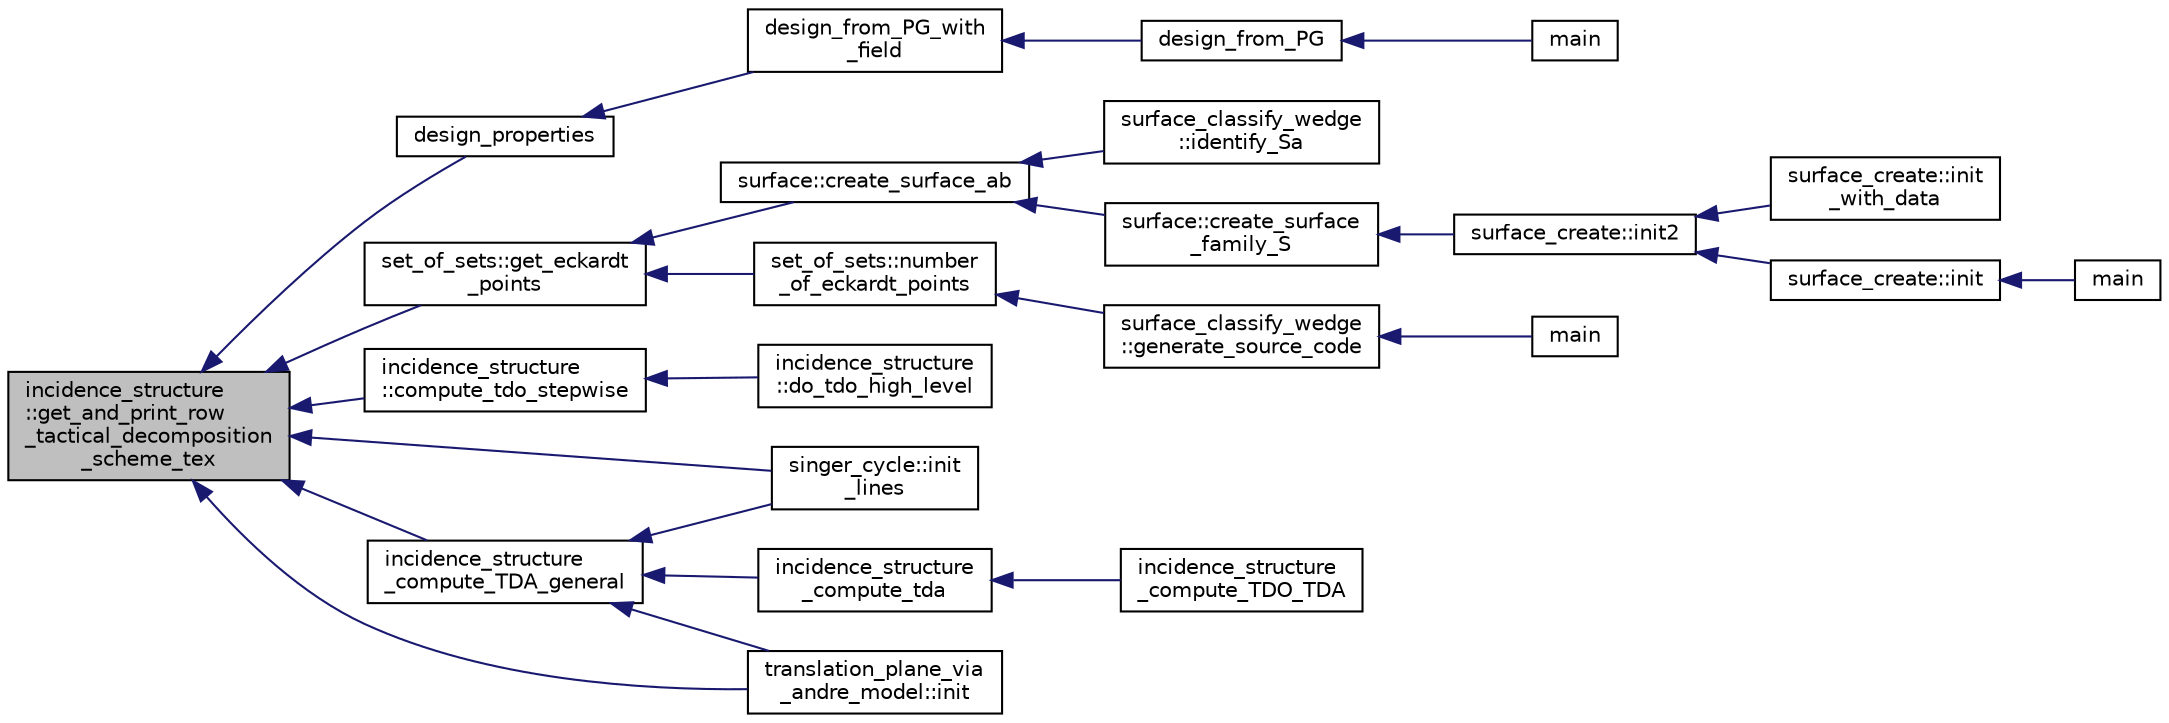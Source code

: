 digraph "incidence_structure::get_and_print_row_tactical_decomposition_scheme_tex"
{
  edge [fontname="Helvetica",fontsize="10",labelfontname="Helvetica",labelfontsize="10"];
  node [fontname="Helvetica",fontsize="10",shape=record];
  rankdir="LR";
  Node3126 [label="incidence_structure\l::get_and_print_row\l_tactical_decomposition\l_scheme_tex",height=0.2,width=0.4,color="black", fillcolor="grey75", style="filled", fontcolor="black"];
  Node3126 -> Node3127 [dir="back",color="midnightblue",fontsize="10",style="solid",fontname="Helvetica"];
  Node3127 [label="design_properties",height=0.2,width=0.4,color="black", fillcolor="white", style="filled",URL="$d9/dc2/apps_2combinatorics_2design_8_c.html#a7d7aac893d68b4a25d1ab91b57ae2af1"];
  Node3127 -> Node3128 [dir="back",color="midnightblue",fontsize="10",style="solid",fontname="Helvetica"];
  Node3128 [label="design_from_PG_with\l_field",height=0.2,width=0.4,color="black", fillcolor="white", style="filled",URL="$d9/dc2/apps_2combinatorics_2design_8_c.html#a5d0ddbe05228e631bc5fc469bc9ba6dd"];
  Node3128 -> Node3129 [dir="back",color="midnightblue",fontsize="10",style="solid",fontname="Helvetica"];
  Node3129 [label="design_from_PG",height=0.2,width=0.4,color="black", fillcolor="white", style="filled",URL="$d9/dc2/apps_2combinatorics_2design_8_c.html#aaac4564bcb168115351dacf8aefd1001"];
  Node3129 -> Node3130 [dir="back",color="midnightblue",fontsize="10",style="solid",fontname="Helvetica"];
  Node3130 [label="main",height=0.2,width=0.4,color="black", fillcolor="white", style="filled",URL="$d9/dc2/apps_2combinatorics_2design_8_c.html#a217dbf8b442f20279ea00b898af96f52"];
  Node3126 -> Node3131 [dir="back",color="midnightblue",fontsize="10",style="solid",fontname="Helvetica"];
  Node3131 [label="set_of_sets::get_eckardt\l_points",height=0.2,width=0.4,color="black", fillcolor="white", style="filled",URL="$da/dd6/classset__of__sets.html#af6713e71ef5a1b7cc7892d78900166c4"];
  Node3131 -> Node3132 [dir="back",color="midnightblue",fontsize="10",style="solid",fontname="Helvetica"];
  Node3132 [label="set_of_sets::number\l_of_eckardt_points",height=0.2,width=0.4,color="black", fillcolor="white", style="filled",URL="$da/dd6/classset__of__sets.html#acf1d8689cc8ef9c4987d86c78be68302"];
  Node3132 -> Node3133 [dir="back",color="midnightblue",fontsize="10",style="solid",fontname="Helvetica"];
  Node3133 [label="surface_classify_wedge\l::generate_source_code",height=0.2,width=0.4,color="black", fillcolor="white", style="filled",URL="$d7/d5c/classsurface__classify__wedge.html#a4cb31d5e7747571177fbdedf79631fd9"];
  Node3133 -> Node3134 [dir="back",color="midnightblue",fontsize="10",style="solid",fontname="Helvetica"];
  Node3134 [label="main",height=0.2,width=0.4,color="black", fillcolor="white", style="filled",URL="$df/df8/surface__classify_8_c.html#a217dbf8b442f20279ea00b898af96f52"];
  Node3131 -> Node3135 [dir="back",color="midnightblue",fontsize="10",style="solid",fontname="Helvetica"];
  Node3135 [label="surface::create_surface_ab",height=0.2,width=0.4,color="black", fillcolor="white", style="filled",URL="$d5/d88/classsurface.html#a9e0834d9fd3ea14957df1944ac40c847"];
  Node3135 -> Node3136 [dir="back",color="midnightblue",fontsize="10",style="solid",fontname="Helvetica"];
  Node3136 [label="surface::create_surface\l_family_S",height=0.2,width=0.4,color="black", fillcolor="white", style="filled",URL="$d5/d88/classsurface.html#a820199c4eab279fad1085a308550fa8f"];
  Node3136 -> Node3137 [dir="back",color="midnightblue",fontsize="10",style="solid",fontname="Helvetica"];
  Node3137 [label="surface_create::init2",height=0.2,width=0.4,color="black", fillcolor="white", style="filled",URL="$de/da4/classsurface__create.html#a0d600640f7dd62d5a6c36443effdab59"];
  Node3137 -> Node3138 [dir="back",color="midnightblue",fontsize="10",style="solid",fontname="Helvetica"];
  Node3138 [label="surface_create::init\l_with_data",height=0.2,width=0.4,color="black", fillcolor="white", style="filled",URL="$de/da4/classsurface__create.html#a9226f687139676532adb1aa971fbade2"];
  Node3137 -> Node3139 [dir="back",color="midnightblue",fontsize="10",style="solid",fontname="Helvetica"];
  Node3139 [label="surface_create::init",height=0.2,width=0.4,color="black", fillcolor="white", style="filled",URL="$de/da4/classsurface__create.html#ab0db5c12825f778e3caf8aa4da02eb06"];
  Node3139 -> Node3140 [dir="back",color="midnightblue",fontsize="10",style="solid",fontname="Helvetica"];
  Node3140 [label="main",height=0.2,width=0.4,color="black", fillcolor="white", style="filled",URL="$d2/dfa/create__surface__main_8_c.html#a217dbf8b442f20279ea00b898af96f52"];
  Node3135 -> Node3141 [dir="back",color="midnightblue",fontsize="10",style="solid",fontname="Helvetica"];
  Node3141 [label="surface_classify_wedge\l::identify_Sa",height=0.2,width=0.4,color="black", fillcolor="white", style="filled",URL="$d7/d5c/classsurface__classify__wedge.html#a8fdc22ea1850bd4da28ace84adb055a6"];
  Node3126 -> Node3142 [dir="back",color="midnightblue",fontsize="10",style="solid",fontname="Helvetica"];
  Node3142 [label="incidence_structure\l::compute_tdo_stepwise",height=0.2,width=0.4,color="black", fillcolor="white", style="filled",URL="$da/d8a/classincidence__structure.html#a91a7039b74c96b39bcd084b02181f191"];
  Node3142 -> Node3143 [dir="back",color="midnightblue",fontsize="10",style="solid",fontname="Helvetica"];
  Node3143 [label="incidence_structure\l::do_tdo_high_level",height=0.2,width=0.4,color="black", fillcolor="white", style="filled",URL="$da/d8a/classincidence__structure.html#a8840e820448ad980279f244a90888b77"];
  Node3126 -> Node3144 [dir="back",color="midnightblue",fontsize="10",style="solid",fontname="Helvetica"];
  Node3144 [label="incidence_structure\l_compute_TDA_general",height=0.2,width=0.4,color="black", fillcolor="white", style="filled",URL="$df/d74/tl__geometry_8h.html#a21ab759f6e646f3fe703c17f39361448"];
  Node3144 -> Node3145 [dir="back",color="midnightblue",fontsize="10",style="solid",fontname="Helvetica"];
  Node3145 [label="incidence_structure\l_compute_tda",height=0.2,width=0.4,color="black", fillcolor="white", style="filled",URL="$df/d74/tl__geometry_8h.html#ab3a7584f120bbaf752a5bd831d3ebf72"];
  Node3145 -> Node3146 [dir="back",color="midnightblue",fontsize="10",style="solid",fontname="Helvetica"];
  Node3146 [label="incidence_structure\l_compute_TDO_TDA",height=0.2,width=0.4,color="black", fillcolor="white", style="filled",URL="$df/d74/tl__geometry_8h.html#a63d0e7a207e173b92c0e560df4d8e980"];
  Node3144 -> Node3147 [dir="back",color="midnightblue",fontsize="10",style="solid",fontname="Helvetica"];
  Node3147 [label="singer_cycle::init\l_lines",height=0.2,width=0.4,color="black", fillcolor="white", style="filled",URL="$d8/d13/classsinger__cycle.html#a817cbf613596d5db2cf5e926db8fa328"];
  Node3144 -> Node3148 [dir="back",color="midnightblue",fontsize="10",style="solid",fontname="Helvetica"];
  Node3148 [label="translation_plane_via\l_andre_model::init",height=0.2,width=0.4,color="black", fillcolor="white", style="filled",URL="$d1/dcc/classtranslation__plane__via__andre__model.html#adb424599de168ade331979a9218ee07b"];
  Node3126 -> Node3147 [dir="back",color="midnightblue",fontsize="10",style="solid",fontname="Helvetica"];
  Node3126 -> Node3148 [dir="back",color="midnightblue",fontsize="10",style="solid",fontname="Helvetica"];
}
